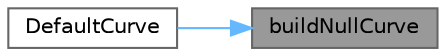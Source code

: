 digraph "buildNullCurve"
{
 // INTERACTIVE_SVG=YES
 // LATEX_PDF_SIZE
  bgcolor="transparent";
  edge [fontname=Helvetica,fontsize=10,labelfontname=Helvetica,labelfontsize=10];
  node [fontname=Helvetica,fontsize=10,shape=box,height=0.2,width=0.4];
  rankdir="RL";
  Node1 [label="buildNullCurve",height=0.2,width=0.4,color="gray40", fillcolor="grey60", style="filled", fontcolor="black",tooltip="Build a null curve (null rate, null recovery)"];
  Node1 -> Node2 [dir="back",color="steelblue1",style="solid"];
  Node2 [label="DefaultCurve",height=0.2,width=0.4,color="grey40", fillcolor="white", style="filled",URL="$classore_1_1data_1_1_default_curve.html#aab7d6b459c59f1a3854a5cefc764f485",tooltip="Detailed constructor."];
}

